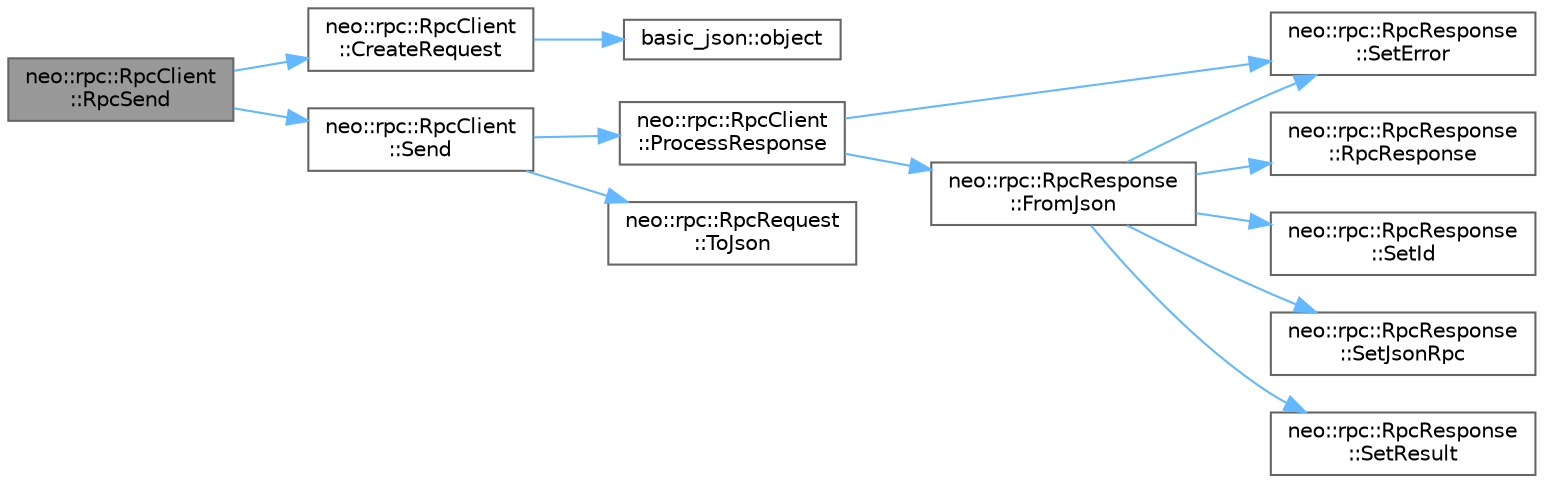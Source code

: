digraph "neo::rpc::RpcClient::RpcSend"
{
 // LATEX_PDF_SIZE
  bgcolor="transparent";
  edge [fontname=Helvetica,fontsize=10,labelfontname=Helvetica,labelfontsize=10];
  node [fontname=Helvetica,fontsize=10,shape=box,height=0.2,width=0.4];
  rankdir="LR";
  Node1 [id="Node000001",label="neo::rpc::RpcClient\l::RpcSend",height=0.2,width=0.4,color="gray40", fillcolor="grey60", style="filled", fontcolor="black",tooltip="Sends an RPC request with method and parameters."];
  Node1 -> Node2 [id="edge13_Node000001_Node000002",color="steelblue1",style="solid",tooltip=" "];
  Node2 [id="Node000002",label="neo::rpc::RpcClient\l::CreateRequest",height=0.2,width=0.4,color="grey40", fillcolor="white", style="filled",URL="$classneo_1_1rpc_1_1_rpc_client.html#ad1e5893f991a8a70835d1b90fdd11a6b",tooltip="Creates an RPC request."];
  Node2 -> Node3 [id="edge14_Node000002_Node000003",color="steelblue1",style="solid",tooltip=" "];
  Node3 [id="Node000003",label="basic_json::object",height=0.2,width=0.4,color="grey40", fillcolor="white", style="filled",URL="$classbasic__json.html#a50a0e8dacc0f4aa12162da666595e6fd",tooltip="explicitly create an object from an initializer list"];
  Node1 -> Node4 [id="edge15_Node000001_Node000004",color="steelblue1",style="solid",tooltip=" "];
  Node4 [id="Node000004",label="neo::rpc::RpcClient\l::Send",height=0.2,width=0.4,color="grey40", fillcolor="white", style="filled",URL="$classneo_1_1rpc_1_1_rpc_client.html#ad09c177c2f41d3558543206f2e331db0",tooltip="Sends an RPC request synchronously."];
  Node4 -> Node5 [id="edge16_Node000004_Node000005",color="steelblue1",style="solid",tooltip=" "];
  Node5 [id="Node000005",label="neo::rpc::RpcClient\l::ProcessResponse",height=0.2,width=0.4,color="grey40", fillcolor="white", style="filled",URL="$classneo_1_1rpc_1_1_rpc_client.html#a2a354f4ca91fd55887055433f6d3b8a4",tooltip="Processes an RPC response."];
  Node5 -> Node6 [id="edge17_Node000005_Node000006",color="steelblue1",style="solid",tooltip=" "];
  Node6 [id="Node000006",label="neo::rpc::RpcResponse\l::FromJson",height=0.2,width=0.4,color="grey40", fillcolor="white", style="filled",URL="$classneo_1_1rpc_1_1_rpc_response.html#ab8c32bb97a37d9d7aa47693b2251220d",tooltip="Parses a response from JSON."];
  Node6 -> Node7 [id="edge18_Node000006_Node000007",color="steelblue1",style="solid",tooltip=" "];
  Node7 [id="Node000007",label="neo::rpc::RpcResponse\l::RpcResponse",height=0.2,width=0.4,color="grey40", fillcolor="white", style="filled",URL="$classneo_1_1rpc_1_1_rpc_response.html#a90b6d4291742f116616fe6185b74bd16",tooltip="Constructs an RpcResponse."];
  Node6 -> Node8 [id="edge19_Node000006_Node000008",color="steelblue1",style="solid",tooltip=" "];
  Node8 [id="Node000008",label="neo::rpc::RpcResponse\l::SetError",height=0.2,width=0.4,color="grey40", fillcolor="white", style="filled",URL="$classneo_1_1rpc_1_1_rpc_response.html#ace0186c29759ce119183968a1a2d1bce",tooltip="Sets the error."];
  Node6 -> Node9 [id="edge20_Node000006_Node000009",color="steelblue1",style="solid",tooltip=" "];
  Node9 [id="Node000009",label="neo::rpc::RpcResponse\l::SetId",height=0.2,width=0.4,color="grey40", fillcolor="white", style="filled",URL="$classneo_1_1rpc_1_1_rpc_response.html#a521250b53045acbb157b80d7ea51e4ad",tooltip="Sets the request ID."];
  Node6 -> Node10 [id="edge21_Node000006_Node000010",color="steelblue1",style="solid",tooltip=" "];
  Node10 [id="Node000010",label="neo::rpc::RpcResponse\l::SetJsonRpc",height=0.2,width=0.4,color="grey40", fillcolor="white", style="filled",URL="$classneo_1_1rpc_1_1_rpc_response.html#a05517eb8dfe11a0618d342822d698a4d",tooltip="Sets the JSON-RPC version."];
  Node6 -> Node11 [id="edge22_Node000006_Node000011",color="steelblue1",style="solid",tooltip=" "];
  Node11 [id="Node000011",label="neo::rpc::RpcResponse\l::SetResult",height=0.2,width=0.4,color="grey40", fillcolor="white", style="filled",URL="$classneo_1_1rpc_1_1_rpc_response.html#a4e90a99621fada2ed297dee7469e27a0",tooltip="Sets the result."];
  Node5 -> Node8 [id="edge23_Node000005_Node000008",color="steelblue1",style="solid",tooltip=" "];
  Node4 -> Node12 [id="edge24_Node000004_Node000012",color="steelblue1",style="solid",tooltip=" "];
  Node12 [id="Node000012",label="neo::rpc::RpcRequest\l::ToJson",height=0.2,width=0.4,color="grey40", fillcolor="white", style="filled",URL="$classneo_1_1rpc_1_1_rpc_request.html#ae65a270d9d18f29bcebedd1b5fe91934",tooltip="Converts the request to JSON."];
}
